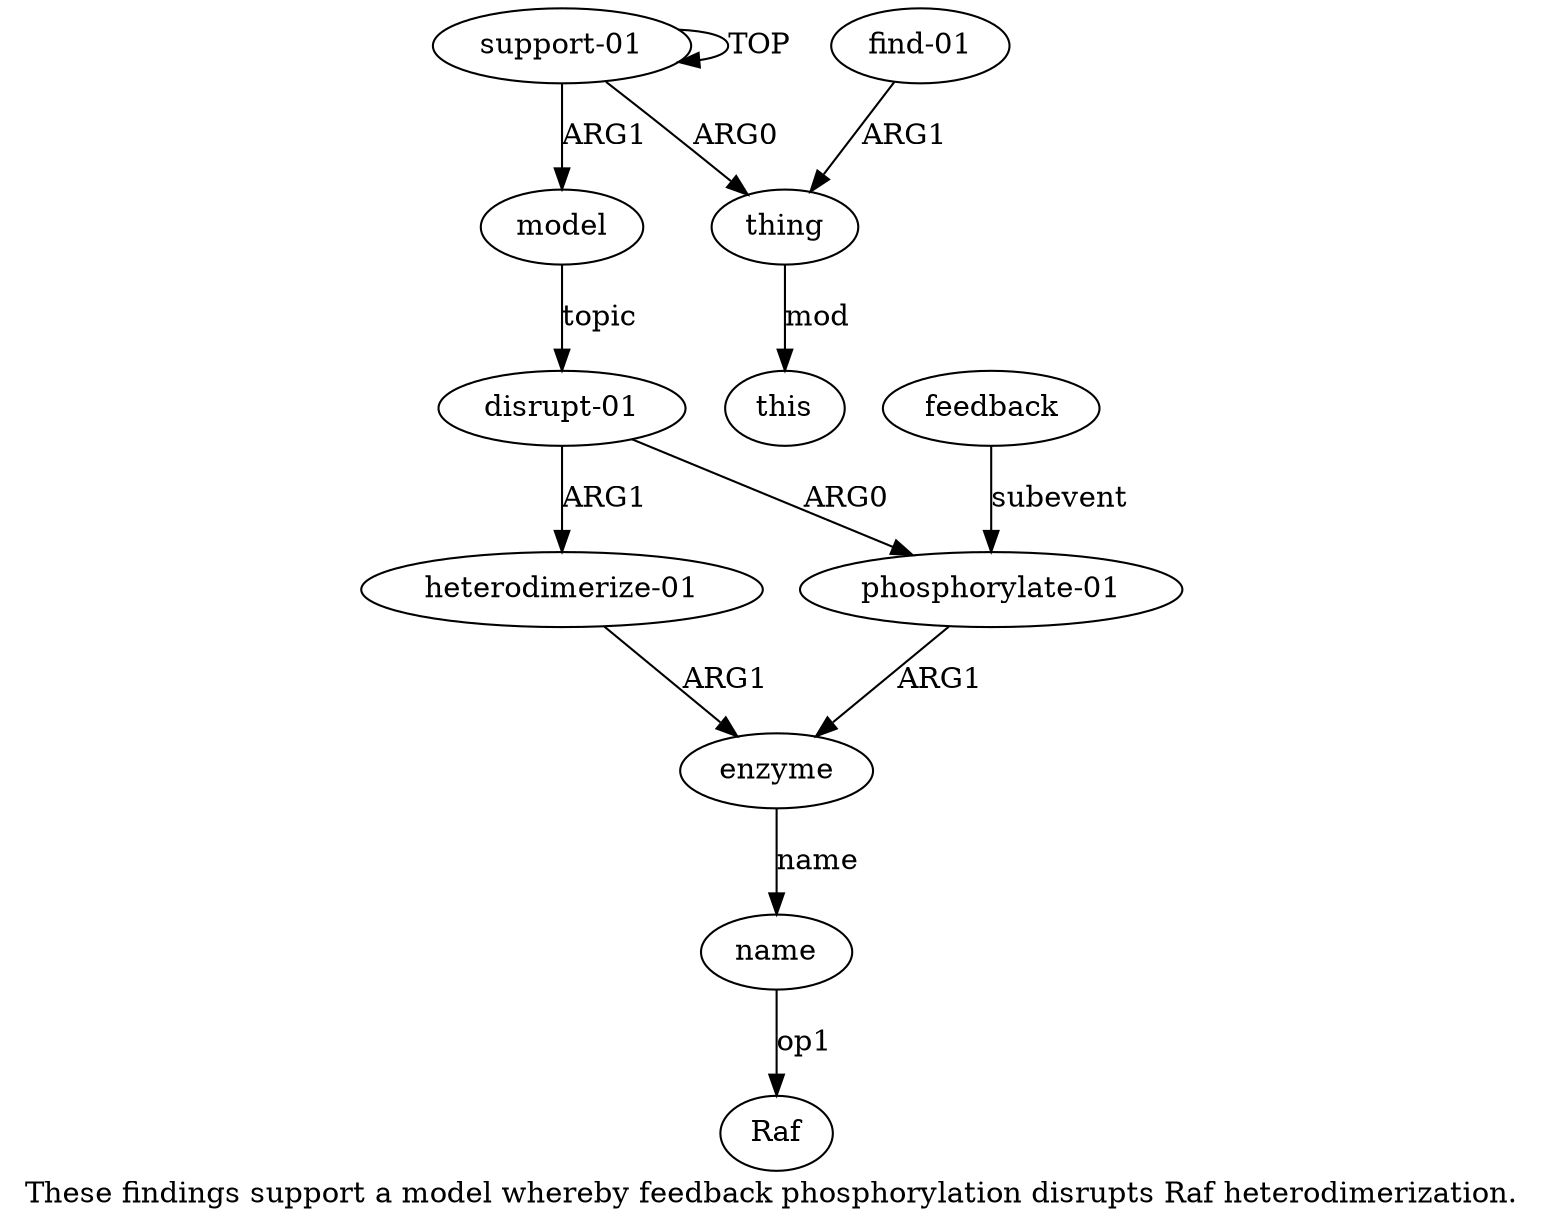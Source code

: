 digraph  {
	graph [label="These findings support a model whereby feedback phosphorylation disrupts Raf heterodimerization."];
	node [label="\N"];
	a10	 [color=black,
		gold_ind=10,
		gold_label=name,
		label=name,
		test_ind=10,
		test_label=name];
	"a10 Raf"	 [color=black,
		gold_ind=-1,
		gold_label=Raf,
		label=Raf,
		test_ind=-1,
		test_label=Raf];
	a10 -> "a10 Raf" [key=0,
	color=black,
	gold_label=op1,
	label=op1,
	test_label=op1];
a1 [color=black,
	gold_ind=1,
	gold_label=thing,
	label=thing,
	test_ind=1,
	test_label=thing];
a3 [color=black,
	gold_ind=3,
	gold_label=this,
	label=this,
	test_ind=3,
	test_label=this];
a1 -> a3 [key=0,
color=black,
gold_label=mod,
label=mod,
test_label=mod];
a0 [color=black,
gold_ind=0,
gold_label="support-01",
label="support-01",
test_ind=0,
test_label="support-01"];
a0 -> a1 [key=0,
color=black,
gold_label=ARG0,
label=ARG0,
test_label=ARG0];
a0 -> a0 [key=0,
color=black,
gold_label=TOP,
label=TOP,
test_label=TOP];
a4 [color=black,
gold_ind=4,
gold_label=model,
label=model,
test_ind=4,
test_label=model];
a0 -> a4 [key=0,
color=black,
gold_label=ARG1,
label=ARG1,
test_label=ARG1];
a2 [color=black,
gold_ind=2,
gold_label="find-01",
label="find-01",
test_ind=2,
test_label="find-01"];
a2 -> a1 [key=0,
color=black,
gold_label=ARG1,
label=ARG1,
test_label=ARG1];
a5 [color=black,
gold_ind=5,
gold_label="disrupt-01",
label="disrupt-01",
test_ind=5,
test_label="disrupt-01"];
a6 [color=black,
gold_ind=6,
gold_label="phosphorylate-01",
label="phosphorylate-01",
test_ind=6,
test_label="phosphorylate-01"];
a5 -> a6 [key=0,
color=black,
gold_label=ARG0,
label=ARG0,
test_label=ARG0];
a8 [color=black,
gold_ind=8,
gold_label="heterodimerize-01",
label="heterodimerize-01",
test_ind=8,
test_label="heterodimerize-01"];
a5 -> a8 [key=0,
color=black,
gold_label=ARG1,
label=ARG1,
test_label=ARG1];
a4 -> a5 [key=0,
color=black,
gold_label=topic,
label=topic,
test_label=topic];
a7 [color=black,
gold_ind=7,
gold_label=feedback,
label=feedback,
test_ind=7,
test_label=feedback];
a7 -> a6 [key=0,
color=black,
gold_label=subevent,
label=subevent,
test_label=subevent];
a9 [color=black,
gold_ind=9,
gold_label=enzyme,
label=enzyme,
test_ind=9,
test_label=enzyme];
a6 -> a9 [key=0,
color=black,
gold_label=ARG1,
label=ARG1,
test_label=ARG1];
a9 -> a10 [key=0,
color=black,
gold_label=name,
label=name,
test_label=name];
a8 -> a9 [key=0,
color=black,
gold_label=ARG1,
label=ARG1,
test_label=ARG1];
}
